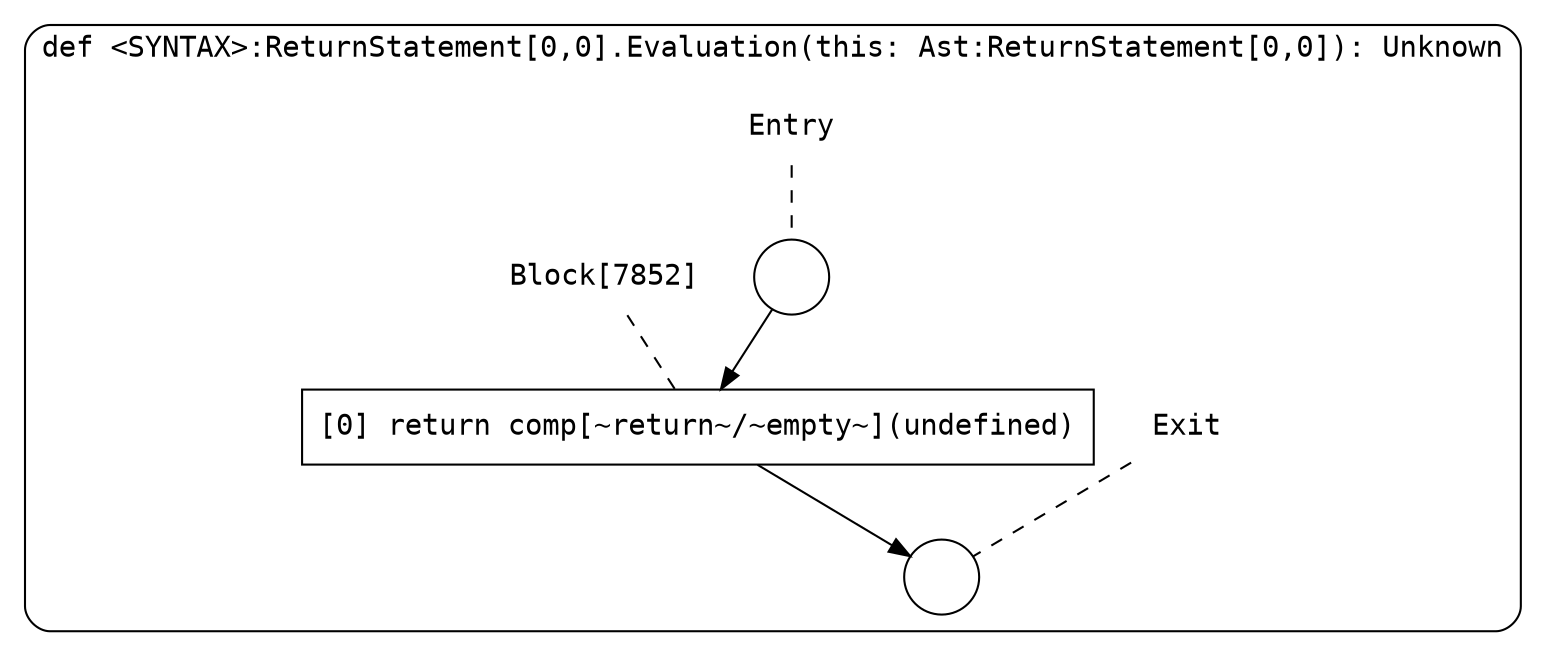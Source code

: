 digraph {
  graph [fontname = "Consolas"]
  node [fontname = "Consolas"]
  edge [fontname = "Consolas"]
  subgraph cluster1470 {
    label = "def <SYNTAX>:ReturnStatement[0,0].Evaluation(this: Ast:ReturnStatement[0,0]): Unknown"
    style = rounded
    cluster1470_entry_name [shape=none, label=<<font color="black">Entry</font>>]
    cluster1470_entry_name -> cluster1470_entry [arrowhead=none, color="black", style=dashed]
    cluster1470_entry [shape=circle label=" " color="black" fillcolor="white" style=filled]
    cluster1470_entry -> node7852 [color="black"]
    cluster1470_exit_name [shape=none, label=<<font color="black">Exit</font>>]
    cluster1470_exit_name -> cluster1470_exit [arrowhead=none, color="black", style=dashed]
    cluster1470_exit [shape=circle label=" " color="black" fillcolor="white" style=filled]
    node7852_name [shape=none, label=<<font color="black">Block[7852]</font>>]
    node7852_name -> node7852 [arrowhead=none, color="black", style=dashed]
    node7852 [shape=box, label=<<font color="black">[0] return comp[~return~/~empty~](undefined)<BR ALIGN="LEFT"/></font>> color="black" fillcolor="white", style=filled]
    node7852 -> cluster1470_exit [color="black"]
  }
}
